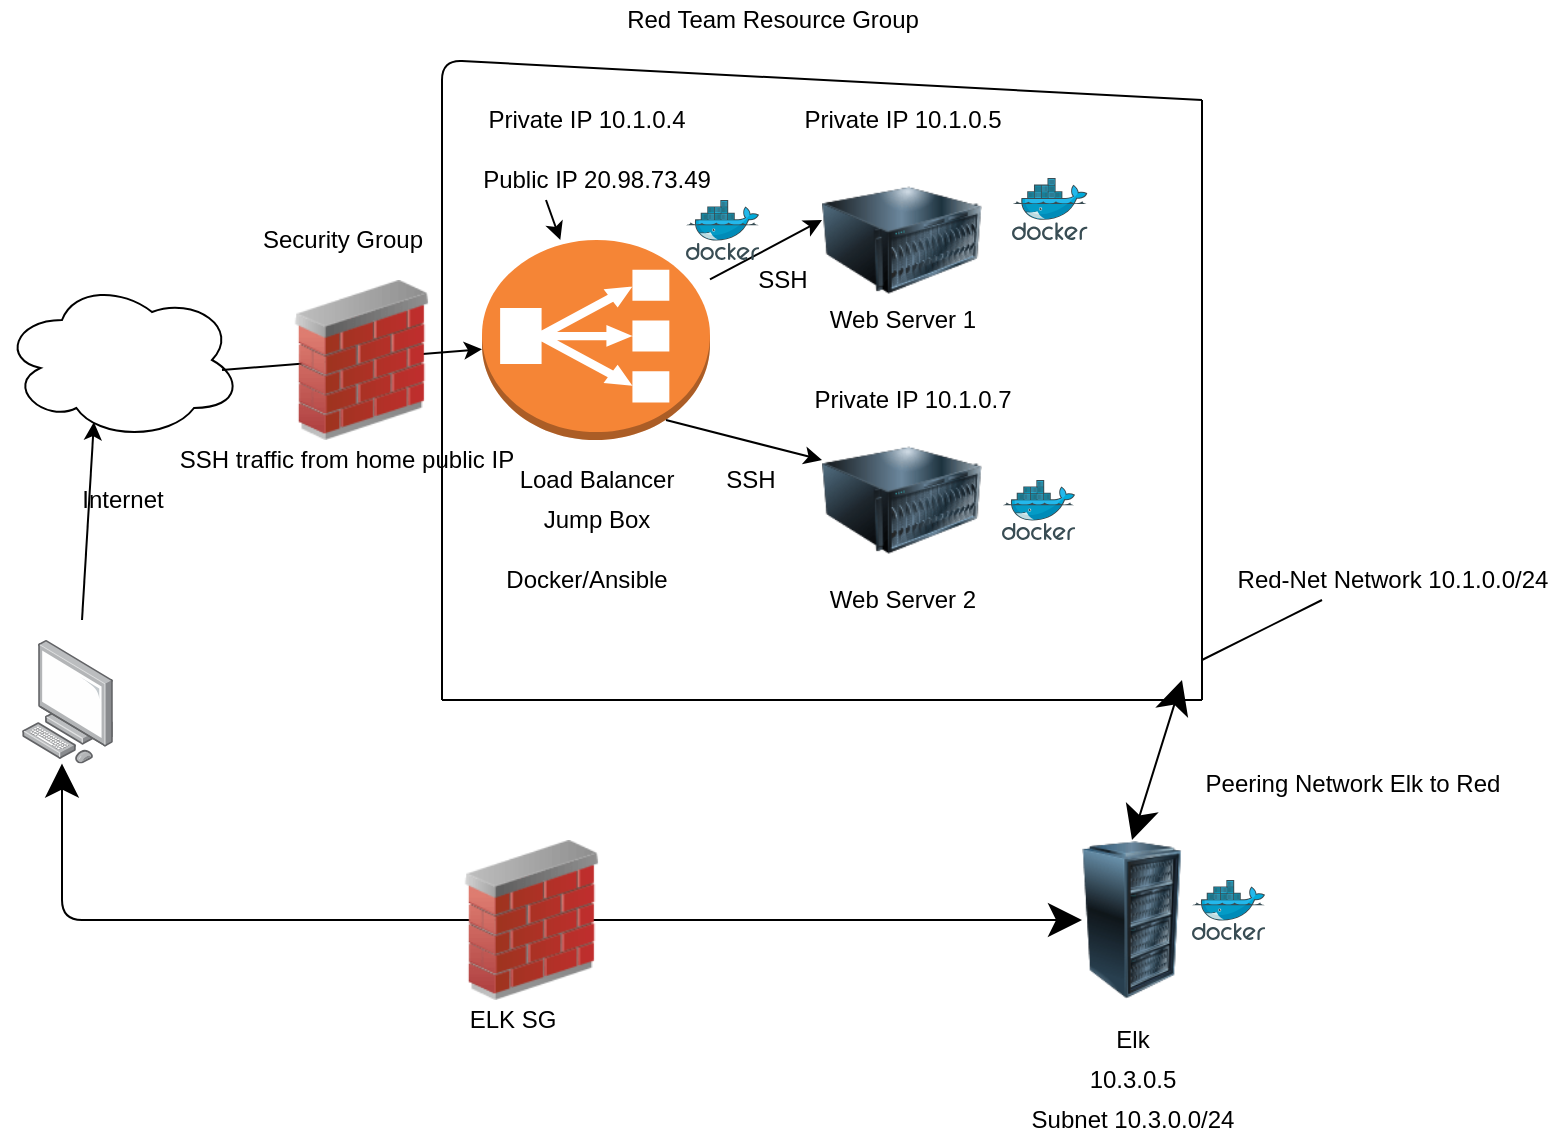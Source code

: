 <mxfile version="15.3.5" type="device"><diagram id="d7BcFWTDbTxusw0WiFEt" name="Page-1"><mxGraphModel dx="1426" dy="793" grid="1" gridSize="10" guides="1" tooltips="1" connect="1" arrows="1" fold="1" page="1" pageScale="1" pageWidth="850" pageHeight="1100" math="0" shadow="0"><root><mxCell id="0"/><mxCell id="1" parent="0"/><mxCell id="7ENzXGMA9W1rzHSy2DZ--1" value="" style="outlineConnect=0;dashed=0;verticalLabelPosition=bottom;verticalAlign=top;align=center;html=1;shape=mxgraph.aws3.classic_load_balancer;fillColor=#F58536;gradientColor=none;" parent="1" vertex="1"><mxGeometry x="300" y="160" width="114" height="100" as="geometry"/></mxCell><mxCell id="7ENzXGMA9W1rzHSy2DZ--2" value="Load Balancer&lt;br&gt;" style="text;html=1;resizable=0;autosize=1;align=center;verticalAlign=middle;points=[];fillColor=none;strokeColor=none;rounded=0;" parent="1" vertex="1"><mxGeometry x="312" y="270" width="90" height="20" as="geometry"/></mxCell><mxCell id="7ENzXGMA9W1rzHSy2DZ--3" value="" style="image;html=1;image=img/lib/clip_art/computers/Server_128x128.png" parent="1" vertex="1"><mxGeometry x="470" y="120" width="80" height="80" as="geometry"/></mxCell><mxCell id="7ENzXGMA9W1rzHSy2DZ--4" value="" style="image;html=1;image=img/lib/clip_art/computers/Server_128x128.png" parent="1" vertex="1"><mxGeometry x="470" y="250" width="80" height="80" as="geometry"/></mxCell><mxCell id="7ENzXGMA9W1rzHSy2DZ--5" value="Jump Box" style="text;html=1;resizable=0;autosize=1;align=center;verticalAlign=middle;points=[];fillColor=none;strokeColor=none;rounded=0;" parent="1" vertex="1"><mxGeometry x="322" y="290" width="70" height="20" as="geometry"/></mxCell><mxCell id="7ENzXGMA9W1rzHSy2DZ--7" value="Web Server 2" style="text;html=1;resizable=0;autosize=1;align=center;verticalAlign=middle;points=[];fillColor=none;strokeColor=none;rounded=0;" parent="1" vertex="1"><mxGeometry x="465" y="330" width="90" height="20" as="geometry"/></mxCell><mxCell id="7ENzXGMA9W1rzHSy2DZ--8" value="Web Server 1&lt;br&gt;" style="text;html=1;resizable=0;autosize=1;align=center;verticalAlign=middle;points=[];fillColor=none;strokeColor=none;rounded=0;" parent="1" vertex="1"><mxGeometry x="465" y="190" width="90" height="20" as="geometry"/></mxCell><mxCell id="7ENzXGMA9W1rzHSy2DZ--10" value="" style="endArrow=classic;html=1;" parent="1" source="7ENzXGMA9W1rzHSy2DZ--1" edge="1"><mxGeometry width="50" height="50" relative="1" as="geometry"><mxPoint x="420" y="200" as="sourcePoint"/><mxPoint x="470" y="150" as="targetPoint"/></mxGeometry></mxCell><mxCell id="7ENzXGMA9W1rzHSy2DZ--11" value="" style="endArrow=classic;html=1;entryX=0;entryY=0.25;entryDx=0;entryDy=0;" parent="1" target="7ENzXGMA9W1rzHSy2DZ--4" edge="1"><mxGeometry width="50" height="50" relative="1" as="geometry"><mxPoint x="392" y="250" as="sourcePoint"/><mxPoint x="442" y="200" as="targetPoint"/></mxGeometry></mxCell><mxCell id="7ENzXGMA9W1rzHSy2DZ--13" value="" style="ellipse;shape=cloud;whiteSpace=wrap;html=1;" parent="1" vertex="1"><mxGeometry x="60" y="180" width="120" height="80" as="geometry"/></mxCell><mxCell id="7ENzXGMA9W1rzHSy2DZ--14" value="Internet" style="text;html=1;resizable=0;autosize=1;align=center;verticalAlign=middle;points=[];fillColor=none;strokeColor=none;rounded=0;" parent="1" vertex="1"><mxGeometry x="90" y="280" width="60" height="20" as="geometry"/></mxCell><mxCell id="7ENzXGMA9W1rzHSy2DZ--15" value="Public IP 20.98.73.49" style="text;html=1;resizable=0;autosize=1;align=center;verticalAlign=middle;points=[];fillColor=none;strokeColor=none;rounded=0;" parent="1" vertex="1"><mxGeometry x="292" y="120" width="130" height="20" as="geometry"/></mxCell><mxCell id="7ENzXGMA9W1rzHSy2DZ--16" value="Private IP 10.1.0.5" style="text;html=1;resizable=0;autosize=1;align=center;verticalAlign=middle;points=[];fillColor=none;strokeColor=none;rounded=0;" parent="1" vertex="1"><mxGeometry x="455" y="90" width="110" height="20" as="geometry"/></mxCell><mxCell id="7ENzXGMA9W1rzHSy2DZ--17" value="Private IP 10.1.0.7" style="text;html=1;resizable=0;autosize=1;align=center;verticalAlign=middle;points=[];fillColor=none;strokeColor=none;rounded=0;" parent="1" vertex="1"><mxGeometry x="460" y="230" width="110" height="20" as="geometry"/></mxCell><mxCell id="7ENzXGMA9W1rzHSy2DZ--18" value="" style="endArrow=classic;html=1;" parent="1" target="7ENzXGMA9W1rzHSy2DZ--1" edge="1"><mxGeometry width="50" height="50" relative="1" as="geometry"><mxPoint x="170" y="225" as="sourcePoint"/><mxPoint x="220" y="175" as="targetPoint"/></mxGeometry></mxCell><mxCell id="7ENzXGMA9W1rzHSy2DZ--19" value="SSH" style="text;html=1;resizable=0;autosize=1;align=center;verticalAlign=middle;points=[];fillColor=none;strokeColor=none;rounded=0;" parent="1" vertex="1"><mxGeometry x="430" y="170" width="40" height="20" as="geometry"/></mxCell><mxCell id="7ENzXGMA9W1rzHSy2DZ--20" value="SSH" style="text;html=1;resizable=0;autosize=1;align=center;verticalAlign=middle;points=[];fillColor=none;strokeColor=none;rounded=0;" parent="1" vertex="1"><mxGeometry x="414" y="270" width="40" height="20" as="geometry"/></mxCell><mxCell id="7ENzXGMA9W1rzHSy2DZ--21" value="" style="points=[];aspect=fixed;html=1;align=center;shadow=0;dashed=0;image;image=img/lib/allied_telesis/computer_and_terminals/Personal_Computer.svg;" parent="1" vertex="1"><mxGeometry x="70" y="360" width="45.6" height="61.8" as="geometry"/></mxCell><mxCell id="7ENzXGMA9W1rzHSy2DZ--22" value="" style="endArrow=classic;html=1;entryX=0.383;entryY=0.888;entryDx=0;entryDy=0;entryPerimeter=0;" parent="1" target="7ENzXGMA9W1rzHSy2DZ--13" edge="1"><mxGeometry width="50" height="50" relative="1" as="geometry"><mxPoint x="100" y="350" as="sourcePoint"/><mxPoint x="150" y="300" as="targetPoint"/></mxGeometry></mxCell><mxCell id="7ENzXGMA9W1rzHSy2DZ--23" value="" style="endArrow=classic;html=1;" parent="1" target="7ENzXGMA9W1rzHSy2DZ--1" edge="1"><mxGeometry width="50" height="50" relative="1" as="geometry"><mxPoint x="332" y="140" as="sourcePoint"/><mxPoint x="382" y="90" as="targetPoint"/></mxGeometry></mxCell><mxCell id="7ENzXGMA9W1rzHSy2DZ--24" value="Red Team Resource Group" style="text;html=1;resizable=0;autosize=1;align=center;verticalAlign=middle;points=[];fillColor=none;strokeColor=none;rounded=0;" parent="1" vertex="1"><mxGeometry x="365" y="40" width="160" height="20" as="geometry"/></mxCell><mxCell id="7ENzXGMA9W1rzHSy2DZ--25" value="Docker/Ansible" style="text;html=1;resizable=0;autosize=1;align=center;verticalAlign=middle;points=[];fillColor=none;strokeColor=none;rounded=0;" parent="1" vertex="1"><mxGeometry x="302" y="320" width="100" height="20" as="geometry"/></mxCell><mxCell id="7ENzXGMA9W1rzHSy2DZ--26" value="" style="image;html=1;image=img/lib/clip_art/networking/Firewall_02_128x128.png" parent="1" vertex="1"><mxGeometry x="200" y="180" width="80" height="80" as="geometry"/></mxCell><mxCell id="7ENzXGMA9W1rzHSy2DZ--27" value="SSH traffic from home public IP" style="text;html=1;resizable=0;autosize=1;align=center;verticalAlign=middle;points=[];fillColor=none;strokeColor=none;rounded=0;" parent="1" vertex="1"><mxGeometry x="142" y="260" width="180" height="20" as="geometry"/></mxCell><mxCell id="7ENzXGMA9W1rzHSy2DZ--28" value="Private IP 10.1.0.4" style="text;html=1;resizable=0;autosize=1;align=center;verticalAlign=middle;points=[];fillColor=none;strokeColor=none;rounded=0;" parent="1" vertex="1"><mxGeometry x="297" y="90" width="110" height="20" as="geometry"/></mxCell><mxCell id="7ENzXGMA9W1rzHSy2DZ--29" value="" style="endArrow=none;html=1;" parent="1" edge="1"><mxGeometry width="50" height="50" relative="1" as="geometry"><mxPoint x="660" y="390" as="sourcePoint"/><mxPoint x="660" y="90" as="targetPoint"/></mxGeometry></mxCell><mxCell id="7ENzXGMA9W1rzHSy2DZ--30" value="" style="endArrow=none;html=1;" parent="1" edge="1"><mxGeometry width="50" height="50" relative="1" as="geometry"><mxPoint x="280" y="390" as="sourcePoint"/><mxPoint x="660" y="390" as="targetPoint"/></mxGeometry></mxCell><mxCell id="7ENzXGMA9W1rzHSy2DZ--31" value="" style="endArrow=none;html=1;" parent="1" edge="1"><mxGeometry width="50" height="50" relative="1" as="geometry"><mxPoint x="280" y="390" as="sourcePoint"/><mxPoint x="660" y="90" as="targetPoint"/><Array as="points"><mxPoint x="280" y="70"/></Array></mxGeometry></mxCell><mxCell id="7ENzXGMA9W1rzHSy2DZ--32" value="Red-Net Network 10.1.0.0/24" style="text;html=1;resizable=0;autosize=1;align=center;verticalAlign=middle;points=[];fillColor=none;strokeColor=none;rounded=0;" parent="1" vertex="1"><mxGeometry x="670" y="320" width="170" height="20" as="geometry"/></mxCell><mxCell id="7ENzXGMA9W1rzHSy2DZ--33" value="Security Group" style="text;html=1;resizable=0;autosize=1;align=center;verticalAlign=middle;points=[];fillColor=none;strokeColor=none;rounded=0;" parent="1" vertex="1"><mxGeometry x="180" y="150" width="100" height="20" as="geometry"/></mxCell><mxCell id="7ENzXGMA9W1rzHSy2DZ--34" value="" style="endArrow=none;html=1;" parent="1" edge="1"><mxGeometry width="50" height="50" relative="1" as="geometry"><mxPoint x="660" y="370" as="sourcePoint"/><mxPoint x="720" y="340" as="targetPoint"/></mxGeometry></mxCell><mxCell id="YEiTo8_5td2MC4vTEMuj-1" value="" style="image;html=1;image=img/lib/clip_art/computers/Server_Rack_128x128.png;hachureGap=4;pointerEvents=0;" vertex="1" parent="1"><mxGeometry x="600" y="460" width="50" height="80" as="geometry"/></mxCell><mxCell id="YEiTo8_5td2MC4vTEMuj-2" value="Elk" style="text;html=1;resizable=0;autosize=1;align=center;verticalAlign=middle;points=[];fillColor=none;strokeColor=none;rounded=0;hachureGap=4;pointerEvents=0;" vertex="1" parent="1"><mxGeometry x="610" y="550" width="30" height="20" as="geometry"/></mxCell><mxCell id="YEiTo8_5td2MC4vTEMuj-4" value="10.3.0.5" style="text;html=1;resizable=0;autosize=1;align=center;verticalAlign=middle;points=[];fillColor=none;strokeColor=none;rounded=0;hachureGap=4;pointerEvents=0;" vertex="1" parent="1"><mxGeometry x="595" y="570" width="60" height="20" as="geometry"/></mxCell><mxCell id="YEiTo8_5td2MC4vTEMuj-5" value="Subnet 10.3.0.0/24" style="text;html=1;resizable=0;autosize=1;align=center;verticalAlign=middle;points=[];fillColor=none;strokeColor=none;rounded=0;hachureGap=4;pointerEvents=0;" vertex="1" parent="1"><mxGeometry x="565" y="590" width="120" height="20" as="geometry"/></mxCell><mxCell id="YEiTo8_5td2MC4vTEMuj-7" value="" style="endArrow=classic;startArrow=classic;html=1;startSize=14;endSize=14;sourcePerimeterSpacing=8;targetPerimeterSpacing=8;exitX=0.5;exitY=0;exitDx=0;exitDy=0;" edge="1" parent="1" source="YEiTo8_5td2MC4vTEMuj-1"><mxGeometry width="50" height="50" relative="1" as="geometry"><mxPoint x="600" y="430" as="sourcePoint"/><mxPoint x="650" y="380" as="targetPoint"/></mxGeometry></mxCell><mxCell id="YEiTo8_5td2MC4vTEMuj-8" value="Peering Network Elk to Red" style="text;html=1;resizable=0;autosize=1;align=center;verticalAlign=middle;points=[];fillColor=none;strokeColor=none;rounded=0;hachureGap=4;pointerEvents=0;" vertex="1" parent="1"><mxGeometry x="655" y="421.8" width="160" height="20" as="geometry"/></mxCell><mxCell id="YEiTo8_5td2MC4vTEMuj-9" value="" style="endArrow=classic;startArrow=classic;html=1;startSize=14;endSize=14;sourcePerimeterSpacing=8;targetPerimeterSpacing=8;exitX=0;exitY=0.5;exitDx=0;exitDy=0;" edge="1" parent="1" source="YEiTo8_5td2MC4vTEMuj-1"><mxGeometry width="50" height="50" relative="1" as="geometry"><mxPoint x="40" y="471.8" as="sourcePoint"/><mxPoint x="90" y="421.8" as="targetPoint"/><Array as="points"><mxPoint x="90" y="500"/></Array></mxGeometry></mxCell><mxCell id="YEiTo8_5td2MC4vTEMuj-10" value="" style="image;html=1;image=img/lib/clip_art/networking/Firewall_02_128x128.png;hachureGap=4;pointerEvents=0;" vertex="1" parent="1"><mxGeometry x="285" y="460" width="80" height="80" as="geometry"/></mxCell><mxCell id="YEiTo8_5td2MC4vTEMuj-11" value="ELK SG" style="text;html=1;resizable=0;autosize=1;align=center;verticalAlign=middle;points=[];fillColor=none;strokeColor=none;rounded=0;hachureGap=4;pointerEvents=0;" vertex="1" parent="1"><mxGeometry x="285" y="540" width="60" height="20" as="geometry"/></mxCell><mxCell id="YEiTo8_5td2MC4vTEMuj-12" value="" style="sketch=0;aspect=fixed;html=1;points=[];align=center;image;fontSize=12;image=img/lib/mscae/Docker.svg;hachureGap=4;pointerEvents=0;" vertex="1" parent="1"><mxGeometry x="655" y="480" width="36.59" height="30" as="geometry"/></mxCell><mxCell id="YEiTo8_5td2MC4vTEMuj-13" value="" style="sketch=0;aspect=fixed;html=1;points=[];align=center;image;fontSize=12;image=img/lib/mscae/Docker.svg;hachureGap=4;pointerEvents=0;" vertex="1" parent="1"><mxGeometry x="565" y="129" width="37.8" height="31" as="geometry"/></mxCell><mxCell id="YEiTo8_5td2MC4vTEMuj-14" value="" style="sketch=0;aspect=fixed;html=1;points=[];align=center;image;fontSize=12;image=img/lib/mscae/Docker.svg;hachureGap=4;pointerEvents=0;" vertex="1" parent="1"><mxGeometry x="560" y="280" width="36.59" height="30" as="geometry"/></mxCell><mxCell id="YEiTo8_5td2MC4vTEMuj-15" value="" style="sketch=0;aspect=fixed;html=1;points=[];align=center;image;fontSize=12;image=img/lib/mscae/Docker.svg;hachureGap=4;pointerEvents=0;" vertex="1" parent="1"><mxGeometry x="402" y="140" width="36.59" height="30" as="geometry"/></mxCell><mxCell id="YEiTo8_5td2MC4vTEMuj-16" value="" style="shape=image;html=1;verticalAlign=top;verticalLabelPosition=bottom;labelBackgroundColor=#ffffff;imageAspect=0;aspect=fixed;image=https://cdn4.iconfinder.com/data/icons/logos-brands-5/24/kibana-128.png;hachureGap=4;pointerEvents=0;" vertex="1" parent="1"><mxGeometry x="657.59" y="516" width="34" height="34" as="geometry"/></mxCell></root></mxGraphModel></diagram></mxfile>